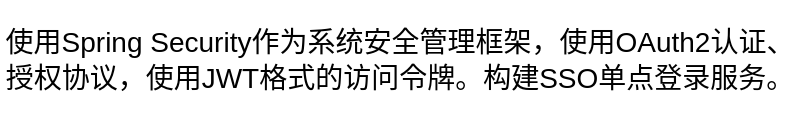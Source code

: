 <mxfile version="12.2.6" type="github" pages="1">
  <diagram id="NZ1MvinwC9dphN5qzvx4" name="Page-1">
    <mxGraphModel dx="1026" dy="604" grid="1" gridSize="10" guides="1" tooltips="1" connect="1" arrows="1" fold="1" page="1" pageScale="1" pageWidth="827" pageHeight="1169" math="0" shadow="0">
      <root>
        <mxCell id="0"/>
        <mxCell id="1" parent="0"/>
        <mxCell id="EbfM9CHVRym8zktASDZ2-1" value="&lt;p class=&quot;MsoNormal&quot;&gt;&lt;span style=&quot;font-size: 10.5pt&quot;&gt;&lt;font face=&quot;等线&quot;&gt;使用&lt;/font&gt;Spring&lt;/span&gt;&lt;span style=&quot;font-size: 10.5pt&quot;&gt;&amp;nbsp;Security&lt;/span&gt;&lt;span style=&quot;font-size: 10.5pt&quot;&gt;作为系统安全管理框架，使用&lt;/span&gt;&lt;span style=&quot;font-size: 10.5pt&quot;&gt;OAuth2&lt;/span&gt;&lt;span style=&quot;font-size: 10.5pt&quot;&gt;认证、授权协议，使用&lt;/span&gt;&lt;span style=&quot;font-size: 10.5pt&quot;&gt;JWT&lt;/span&gt;&lt;span style=&quot;font-size: 10.5pt&quot;&gt;&lt;font face=&quot;等线&quot;&gt;格式的访问令牌。构建&lt;/font&gt;SSO单点登录服务。&lt;/span&gt;&lt;/p&gt;" style="text;html=1;strokeColor=none;fillColor=none;align=center;verticalAlign=middle;whiteSpace=wrap;rounded=0;" vertex="1" parent="1">
          <mxGeometry x="40" y="90" width="400" height="60" as="geometry"/>
        </mxCell>
      </root>
    </mxGraphModel>
  </diagram>
</mxfile>
